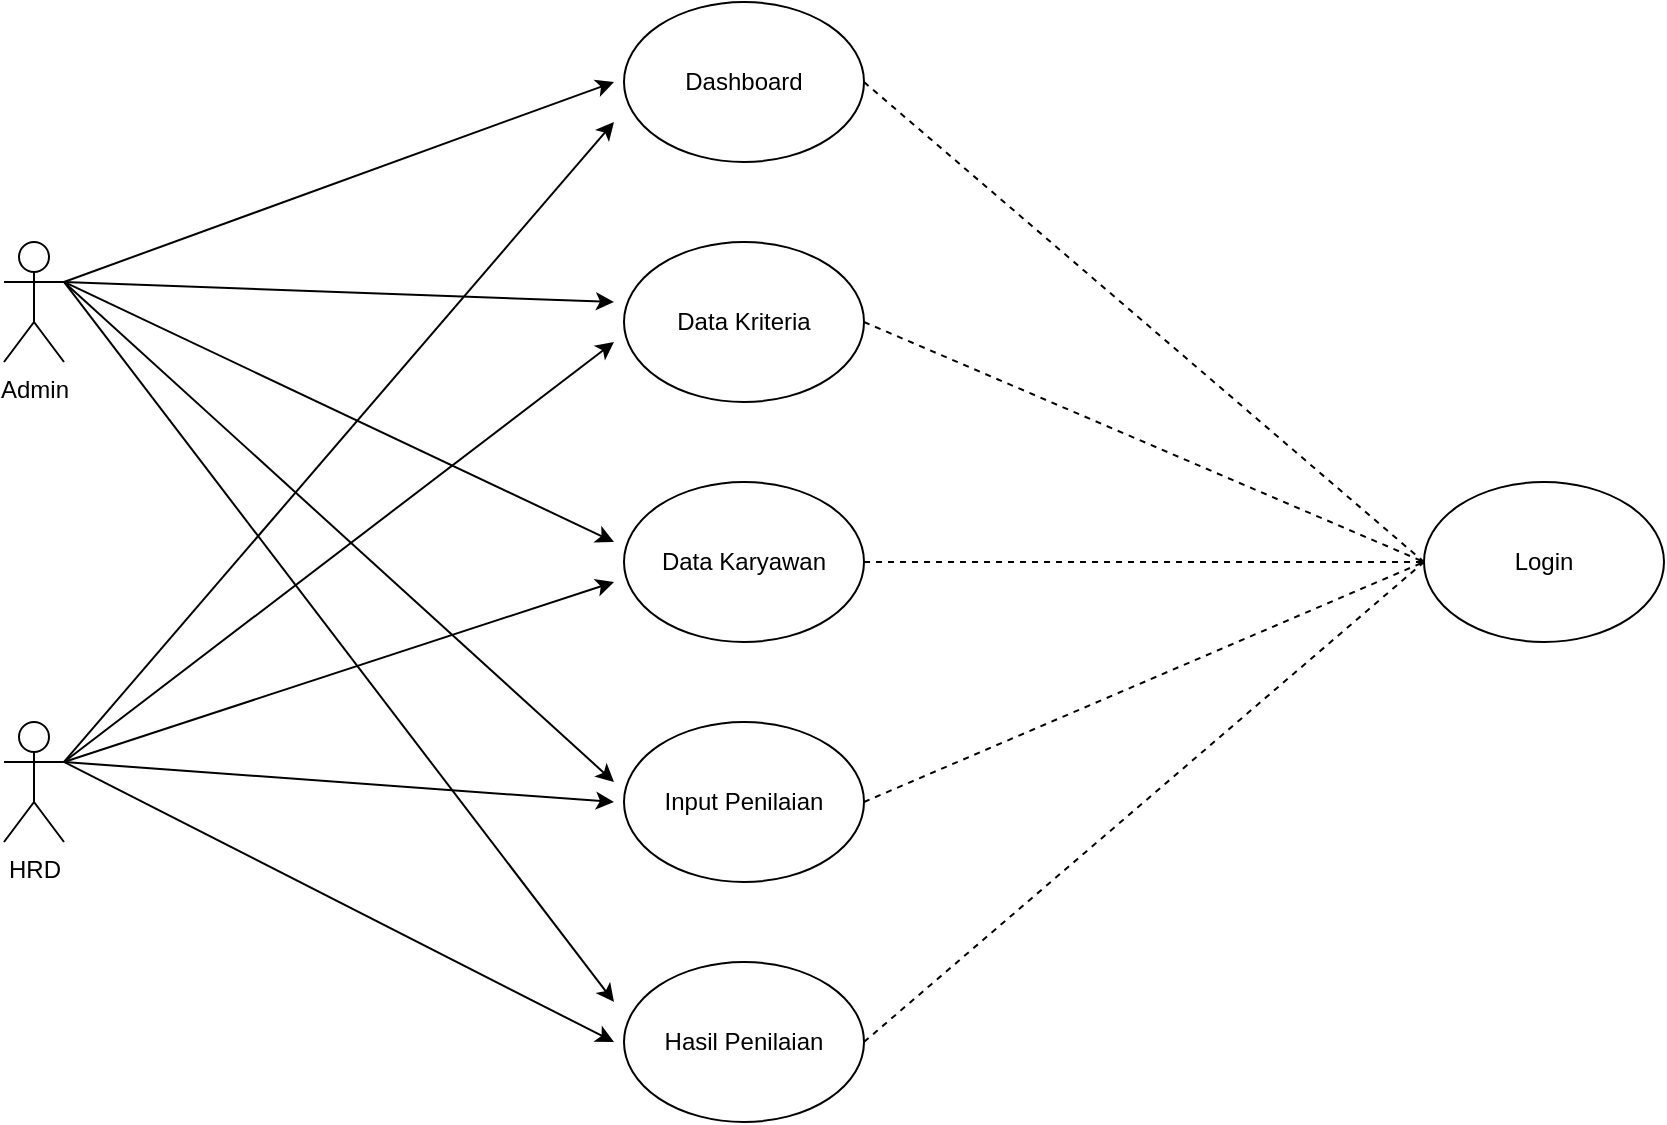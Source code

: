<mxfile version="26.0.4">
  <diagram name="Page-1" id="CQLIqyrTlx0IBGkEdjod">
    <mxGraphModel dx="1195" dy="737" grid="1" gridSize="10" guides="1" tooltips="1" connect="1" arrows="1" fold="1" page="1" pageScale="1" pageWidth="850" pageHeight="1100" math="0" shadow="0">
      <root>
        <mxCell id="0" />
        <mxCell id="1" parent="0" />
        <mxCell id="s9JxQc8q4ebZmO1CuSjh-1" value="Dashboard" style="ellipse;whiteSpace=wrap;html=1;" vertex="1" parent="1">
          <mxGeometry x="755" y="150" width="120" height="80" as="geometry" />
        </mxCell>
        <mxCell id="s9JxQc8q4ebZmO1CuSjh-2" value="Data Kriteria" style="ellipse;whiteSpace=wrap;html=1;" vertex="1" parent="1">
          <mxGeometry x="755" y="270" width="120" height="80" as="geometry" />
        </mxCell>
        <mxCell id="s9JxQc8q4ebZmO1CuSjh-3" value="Data Karyawan" style="ellipse;whiteSpace=wrap;html=1;" vertex="1" parent="1">
          <mxGeometry x="755" y="390" width="120" height="80" as="geometry" />
        </mxCell>
        <mxCell id="s9JxQc8q4ebZmO1CuSjh-4" value="Input Penilaian" style="ellipse;whiteSpace=wrap;html=1;" vertex="1" parent="1">
          <mxGeometry x="755" y="510" width="120" height="80" as="geometry" />
        </mxCell>
        <mxCell id="s9JxQc8q4ebZmO1CuSjh-5" value="Hasil Penilaian" style="ellipse;whiteSpace=wrap;html=1;" vertex="1" parent="1">
          <mxGeometry x="755" y="630" width="120" height="80" as="geometry" />
        </mxCell>
        <mxCell id="s9JxQc8q4ebZmO1CuSjh-6" value="Login" style="ellipse;whiteSpace=wrap;html=1;" vertex="1" parent="1">
          <mxGeometry x="1155" y="390" width="120" height="80" as="geometry" />
        </mxCell>
        <mxCell id="s9JxQc8q4ebZmO1CuSjh-7" value="Admin" style="shape=umlActor;verticalLabelPosition=bottom;verticalAlign=top;html=1;outlineConnect=0;" vertex="1" parent="1">
          <mxGeometry x="445" y="270" width="30" height="60" as="geometry" />
        </mxCell>
        <mxCell id="s9JxQc8q4ebZmO1CuSjh-8" value="HRD" style="shape=umlActor;verticalLabelPosition=bottom;verticalAlign=top;html=1;outlineConnect=0;" vertex="1" parent="1">
          <mxGeometry x="445" y="510" width="30" height="60" as="geometry" />
        </mxCell>
        <mxCell id="s9JxQc8q4ebZmO1CuSjh-15" value="" style="endArrow=none;dashed=1;html=1;rounded=0;exitX=1;exitY=0.5;exitDx=0;exitDy=0;entryX=0;entryY=0.5;entryDx=0;entryDy=0;" edge="1" parent="1" source="s9JxQc8q4ebZmO1CuSjh-1" target="s9JxQc8q4ebZmO1CuSjh-6">
          <mxGeometry width="50" height="50" relative="1" as="geometry">
            <mxPoint x="1055" y="360" as="sourcePoint" />
            <mxPoint x="1265" y="430" as="targetPoint" />
          </mxGeometry>
        </mxCell>
        <mxCell id="s9JxQc8q4ebZmO1CuSjh-17" value="" style="endArrow=none;dashed=1;html=1;rounded=0;exitX=1;exitY=0.5;exitDx=0;exitDy=0;entryX=0;entryY=0.5;entryDx=0;entryDy=0;" edge="1" parent="1" source="s9JxQc8q4ebZmO1CuSjh-2" target="s9JxQc8q4ebZmO1CuSjh-6">
          <mxGeometry width="50" height="50" relative="1" as="geometry">
            <mxPoint x="1055" y="360" as="sourcePoint" />
            <mxPoint x="1105" y="310" as="targetPoint" />
          </mxGeometry>
        </mxCell>
        <mxCell id="s9JxQc8q4ebZmO1CuSjh-19" value="" style="endArrow=none;dashed=1;html=1;rounded=0;exitX=1;exitY=0.5;exitDx=0;exitDy=0;entryX=0;entryY=0.5;entryDx=0;entryDy=0;" edge="1" parent="1" source="s9JxQc8q4ebZmO1CuSjh-3" target="s9JxQc8q4ebZmO1CuSjh-6">
          <mxGeometry width="50" height="50" relative="1" as="geometry">
            <mxPoint x="865" y="360" as="sourcePoint" />
            <mxPoint x="915" y="310" as="targetPoint" />
          </mxGeometry>
        </mxCell>
        <mxCell id="s9JxQc8q4ebZmO1CuSjh-20" value="" style="endArrow=none;dashed=1;html=1;rounded=0;exitX=1;exitY=0.5;exitDx=0;exitDy=0;entryX=0;entryY=0.5;entryDx=0;entryDy=0;" edge="1" parent="1" source="s9JxQc8q4ebZmO1CuSjh-4" target="s9JxQc8q4ebZmO1CuSjh-6">
          <mxGeometry width="50" height="50" relative="1" as="geometry">
            <mxPoint x="995" y="560" as="sourcePoint" />
            <mxPoint x="1045" y="510" as="targetPoint" />
          </mxGeometry>
        </mxCell>
        <mxCell id="s9JxQc8q4ebZmO1CuSjh-21" value="" style="endArrow=none;dashed=1;html=1;rounded=0;exitX=1;exitY=0.5;exitDx=0;exitDy=0;entryX=0;entryY=0.5;entryDx=0;entryDy=0;" edge="1" parent="1" source="s9JxQc8q4ebZmO1CuSjh-5" target="s9JxQc8q4ebZmO1CuSjh-6">
          <mxGeometry width="50" height="50" relative="1" as="geometry">
            <mxPoint x="995" y="560" as="sourcePoint" />
            <mxPoint x="1045" y="510" as="targetPoint" />
          </mxGeometry>
        </mxCell>
        <mxCell id="s9JxQc8q4ebZmO1CuSjh-33" value="" style="endArrow=classic;html=1;rounded=0;exitX=1;exitY=0.333;exitDx=0;exitDy=0;exitPerimeter=0;" edge="1" parent="1" source="s9JxQc8q4ebZmO1CuSjh-7">
          <mxGeometry width="50" height="50" relative="1" as="geometry">
            <mxPoint x="950" y="410" as="sourcePoint" />
            <mxPoint x="750" y="190" as="targetPoint" />
          </mxGeometry>
        </mxCell>
        <mxCell id="s9JxQc8q4ebZmO1CuSjh-34" value="" style="endArrow=classic;html=1;rounded=0;exitX=1;exitY=0.333;exitDx=0;exitDy=0;exitPerimeter=0;" edge="1" parent="1" source="s9JxQc8q4ebZmO1CuSjh-7">
          <mxGeometry width="50" height="50" relative="1" as="geometry">
            <mxPoint x="485" y="300" as="sourcePoint" />
            <mxPoint x="750" y="300" as="targetPoint" />
          </mxGeometry>
        </mxCell>
        <mxCell id="s9JxQc8q4ebZmO1CuSjh-35" value="" style="endArrow=classic;html=1;rounded=0;exitX=1;exitY=0.333;exitDx=0;exitDy=0;exitPerimeter=0;" edge="1" parent="1" source="s9JxQc8q4ebZmO1CuSjh-7">
          <mxGeometry width="50" height="50" relative="1" as="geometry">
            <mxPoint x="495" y="310" as="sourcePoint" />
            <mxPoint x="750" y="420" as="targetPoint" />
          </mxGeometry>
        </mxCell>
        <mxCell id="s9JxQc8q4ebZmO1CuSjh-36" value="" style="endArrow=classic;html=1;rounded=0;exitX=1;exitY=0.333;exitDx=0;exitDy=0;exitPerimeter=0;" edge="1" parent="1" source="s9JxQc8q4ebZmO1CuSjh-7">
          <mxGeometry width="50" height="50" relative="1" as="geometry">
            <mxPoint x="505" y="320" as="sourcePoint" />
            <mxPoint x="750" y="540" as="targetPoint" />
          </mxGeometry>
        </mxCell>
        <mxCell id="s9JxQc8q4ebZmO1CuSjh-37" value="" style="endArrow=classic;html=1;rounded=0;exitX=1;exitY=0.333;exitDx=0;exitDy=0;exitPerimeter=0;" edge="1" parent="1" source="s9JxQc8q4ebZmO1CuSjh-7">
          <mxGeometry width="50" height="50" relative="1" as="geometry">
            <mxPoint x="515" y="330" as="sourcePoint" />
            <mxPoint x="750" y="650" as="targetPoint" />
          </mxGeometry>
        </mxCell>
        <mxCell id="s9JxQc8q4ebZmO1CuSjh-38" value="" style="endArrow=classic;html=1;rounded=0;exitX=1;exitY=0.333;exitDx=0;exitDy=0;exitPerimeter=0;" edge="1" parent="1" source="s9JxQc8q4ebZmO1CuSjh-8">
          <mxGeometry width="50" height="50" relative="1" as="geometry">
            <mxPoint x="485" y="300" as="sourcePoint" />
            <mxPoint x="750" y="670" as="targetPoint" />
          </mxGeometry>
        </mxCell>
        <mxCell id="s9JxQc8q4ebZmO1CuSjh-39" value="" style="endArrow=classic;html=1;rounded=0;exitX=1;exitY=0.333;exitDx=0;exitDy=0;exitPerimeter=0;" edge="1" parent="1" source="s9JxQc8q4ebZmO1CuSjh-8">
          <mxGeometry width="50" height="50" relative="1" as="geometry">
            <mxPoint x="485" y="540" as="sourcePoint" />
            <mxPoint x="750" y="550" as="targetPoint" />
          </mxGeometry>
        </mxCell>
        <mxCell id="s9JxQc8q4ebZmO1CuSjh-40" value="" style="endArrow=classic;html=1;rounded=0;exitX=1;exitY=0.333;exitDx=0;exitDy=0;exitPerimeter=0;" edge="1" parent="1" source="s9JxQc8q4ebZmO1CuSjh-8">
          <mxGeometry width="50" height="50" relative="1" as="geometry">
            <mxPoint x="495" y="550" as="sourcePoint" />
            <mxPoint x="750" y="440" as="targetPoint" />
          </mxGeometry>
        </mxCell>
        <mxCell id="s9JxQc8q4ebZmO1CuSjh-41" value="" style="endArrow=classic;html=1;rounded=0;exitX=1;exitY=0.333;exitDx=0;exitDy=0;exitPerimeter=0;" edge="1" parent="1" source="s9JxQc8q4ebZmO1CuSjh-8">
          <mxGeometry width="50" height="50" relative="1" as="geometry">
            <mxPoint x="505" y="560" as="sourcePoint" />
            <mxPoint x="750" y="320" as="targetPoint" />
          </mxGeometry>
        </mxCell>
        <mxCell id="s9JxQc8q4ebZmO1CuSjh-42" value="" style="endArrow=classic;html=1;rounded=0;exitX=1;exitY=0.333;exitDx=0;exitDy=0;exitPerimeter=0;" edge="1" parent="1" source="s9JxQc8q4ebZmO1CuSjh-8">
          <mxGeometry width="50" height="50" relative="1" as="geometry">
            <mxPoint x="515" y="570" as="sourcePoint" />
            <mxPoint x="750" y="210" as="targetPoint" />
          </mxGeometry>
        </mxCell>
      </root>
    </mxGraphModel>
  </diagram>
</mxfile>
